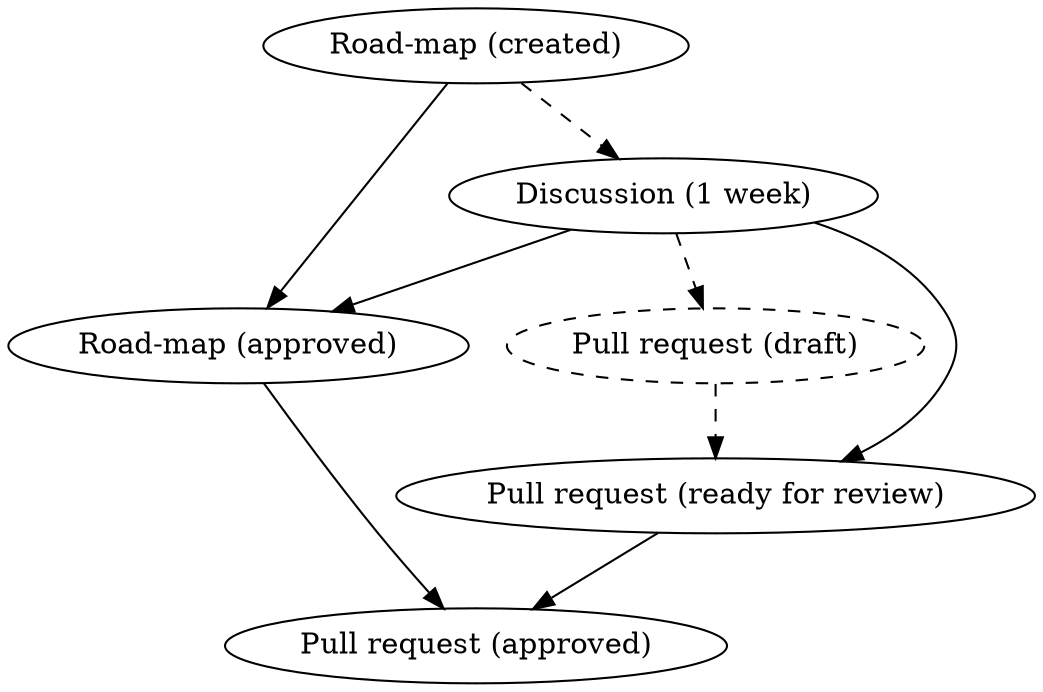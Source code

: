digraph {
    roadmapCreated [label="Road-map (created)"]
    roadmapApproved [label="Road-map (approved)"]
    discussion [label="Discussion (1 week)"]
    prDraft [label="Pull request (draft)"] [style=dashed]
    prReadyForReview [label="Pull request (ready for review)"]
    prApproved [label="Pull request (approved)"]
    roadmapCreated -> roadmapApproved
    discussion -> {roadmapApproved,prReadyForReview} -> prApproved
    roadmapCreated -> discussion -> prDraft -> prReadyForReview [style=dashed]
}
